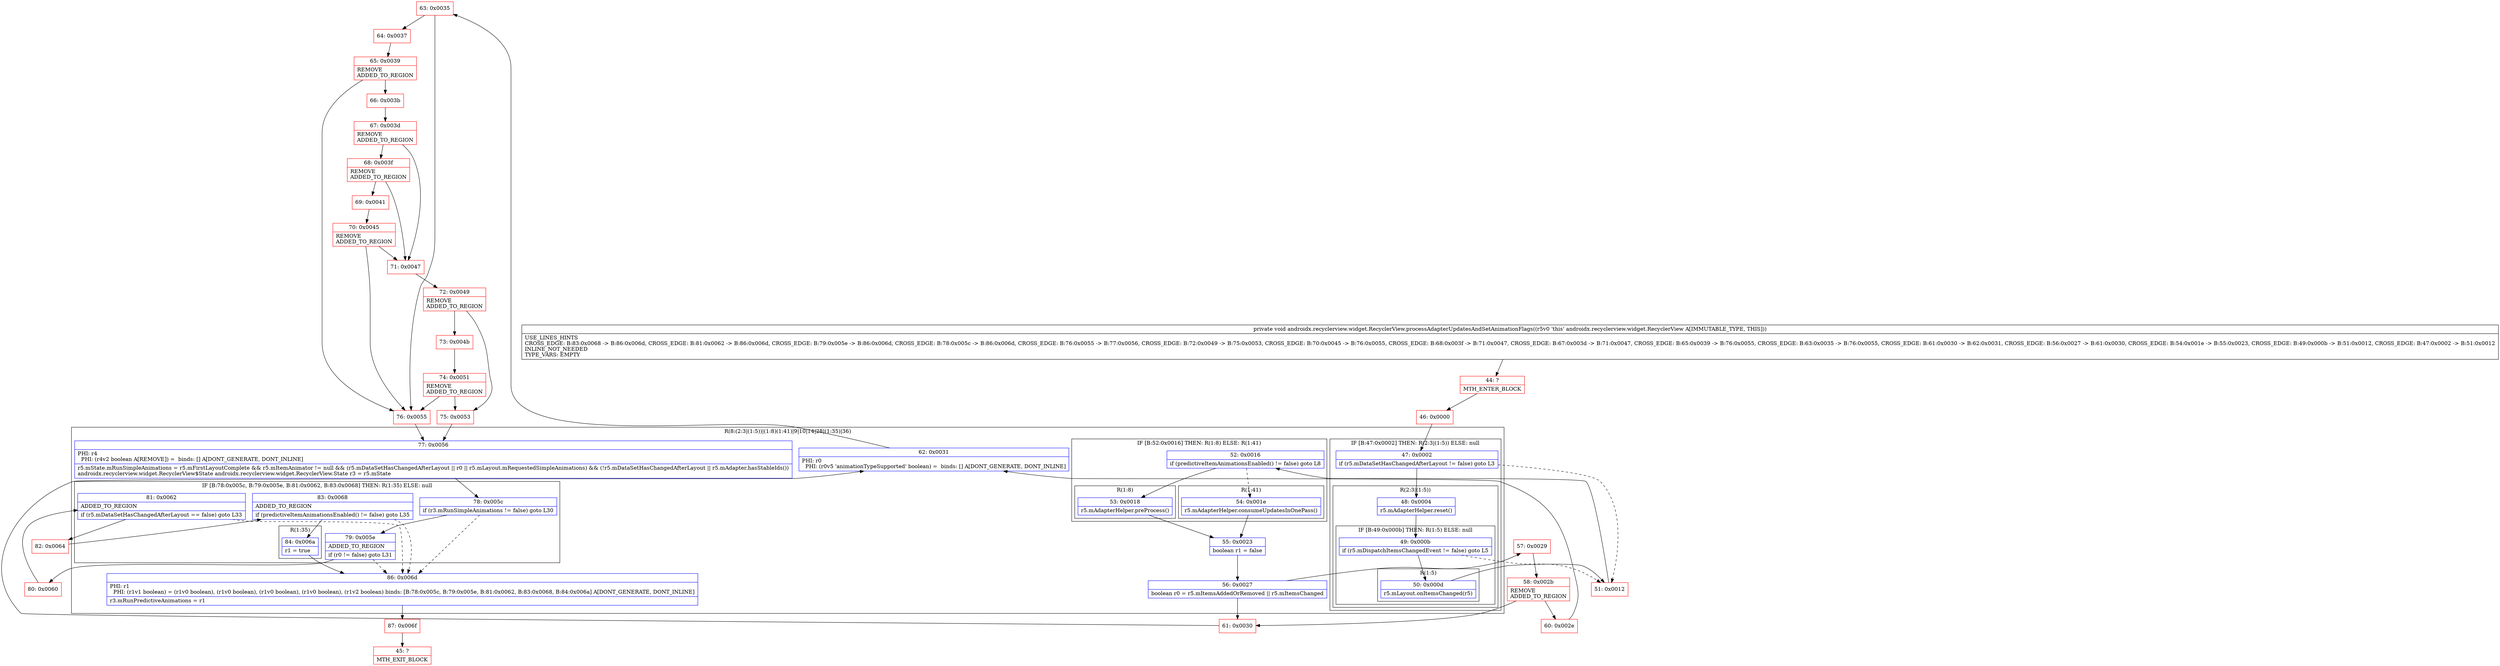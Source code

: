 digraph "CFG forandroidx.recyclerview.widget.RecyclerView.processAdapterUpdatesAndSetAnimationFlags()V" {
subgraph cluster_Region_1374694340 {
label = "R(8:(2:3|(1:5))|(1:8)(1:41)|9|10|14|28|(1:35)|36)";
node [shape=record,color=blue];
subgraph cluster_IfRegion_480212469 {
label = "IF [B:47:0x0002] THEN: R(2:3|(1:5)) ELSE: null";
node [shape=record,color=blue];
Node_47 [shape=record,label="{47\:\ 0x0002|if (r5.mDataSetHasChangedAfterLayout != false) goto L3\l}"];
subgraph cluster_Region_1658683302 {
label = "R(2:3|(1:5))";
node [shape=record,color=blue];
Node_48 [shape=record,label="{48\:\ 0x0004|r5.mAdapterHelper.reset()\l}"];
subgraph cluster_IfRegion_1705181349 {
label = "IF [B:49:0x000b] THEN: R(1:5) ELSE: null";
node [shape=record,color=blue];
Node_49 [shape=record,label="{49\:\ 0x000b|if (r5.mDispatchItemsChangedEvent != false) goto L5\l}"];
subgraph cluster_Region_392815938 {
label = "R(1:5)";
node [shape=record,color=blue];
Node_50 [shape=record,label="{50\:\ 0x000d|r5.mLayout.onItemsChanged(r5)\l}"];
}
}
}
}
subgraph cluster_IfRegion_1891502727 {
label = "IF [B:52:0x0016] THEN: R(1:8) ELSE: R(1:41)";
node [shape=record,color=blue];
Node_52 [shape=record,label="{52\:\ 0x0016|if (predictiveItemAnimationsEnabled() != false) goto L8\l}"];
subgraph cluster_Region_2031582073 {
label = "R(1:8)";
node [shape=record,color=blue];
Node_53 [shape=record,label="{53\:\ 0x0018|r5.mAdapterHelper.preProcess()\l}"];
}
subgraph cluster_Region_72153814 {
label = "R(1:41)";
node [shape=record,color=blue];
Node_54 [shape=record,label="{54\:\ 0x001e|r5.mAdapterHelper.consumeUpdatesInOnePass()\l}"];
}
}
Node_55 [shape=record,label="{55\:\ 0x0023|boolean r1 = false\l}"];
Node_56 [shape=record,label="{56\:\ 0x0027|boolean r0 = r5.mItemsAddedOrRemoved \|\| r5.mItemsChanged\l}"];
Node_62 [shape=record,label="{62\:\ 0x0031|PHI: r0 \l  PHI: (r0v5 'animationTypeSupported' boolean) =  binds: [] A[DONT_GENERATE, DONT_INLINE]\l}"];
Node_77 [shape=record,label="{77\:\ 0x0056|PHI: r4 \l  PHI: (r4v2 boolean A[REMOVE]) =  binds: [] A[DONT_GENERATE, DONT_INLINE]\l|r5.mState.mRunSimpleAnimations = r5.mFirstLayoutComplete && r5.mItemAnimator != null && (r5.mDataSetHasChangedAfterLayout \|\| r0 \|\| r5.mLayout.mRequestedSimpleAnimations) && (!r5.mDataSetHasChangedAfterLayout \|\| r5.mAdapter.hasStableIds())\landroidx.recyclerview.widget.RecyclerView$State androidx.recyclerview.widget.RecyclerView.State r3 = r5.mState\l}"];
subgraph cluster_IfRegion_1689237113 {
label = "IF [B:78:0x005c, B:79:0x005e, B:81:0x0062, B:83:0x0068] THEN: R(1:35) ELSE: null";
node [shape=record,color=blue];
Node_78 [shape=record,label="{78\:\ 0x005c|if (r3.mRunSimpleAnimations != false) goto L30\l}"];
Node_79 [shape=record,label="{79\:\ 0x005e|ADDED_TO_REGION\l|if (r0 != false) goto L31\l}"];
Node_81 [shape=record,label="{81\:\ 0x0062|ADDED_TO_REGION\l|if (r5.mDataSetHasChangedAfterLayout == false) goto L33\l}"];
Node_83 [shape=record,label="{83\:\ 0x0068|ADDED_TO_REGION\l|if (predictiveItemAnimationsEnabled() != false) goto L35\l}"];
subgraph cluster_Region_785633419 {
label = "R(1:35)";
node [shape=record,color=blue];
Node_84 [shape=record,label="{84\:\ 0x006a|r1 = true\l}"];
}
}
Node_86 [shape=record,label="{86\:\ 0x006d|PHI: r1 \l  PHI: (r1v1 boolean) = (r1v0 boolean), (r1v0 boolean), (r1v0 boolean), (r1v0 boolean), (r1v2 boolean) binds: [B:78:0x005c, B:79:0x005e, B:81:0x0062, B:83:0x0068, B:84:0x006a] A[DONT_GENERATE, DONT_INLINE]\l|r3.mRunPredictiveAnimations = r1\l}"];
}
Node_44 [shape=record,color=red,label="{44\:\ ?|MTH_ENTER_BLOCK\l}"];
Node_46 [shape=record,color=red,label="{46\:\ 0x0000}"];
Node_51 [shape=record,color=red,label="{51\:\ 0x0012}"];
Node_57 [shape=record,color=red,label="{57\:\ 0x0029}"];
Node_58 [shape=record,color=red,label="{58\:\ 0x002b|REMOVE\lADDED_TO_REGION\l}"];
Node_60 [shape=record,color=red,label="{60\:\ 0x002e}"];
Node_63 [shape=record,color=red,label="{63\:\ 0x0035}"];
Node_64 [shape=record,color=red,label="{64\:\ 0x0037}"];
Node_65 [shape=record,color=red,label="{65\:\ 0x0039|REMOVE\lADDED_TO_REGION\l}"];
Node_66 [shape=record,color=red,label="{66\:\ 0x003b}"];
Node_67 [shape=record,color=red,label="{67\:\ 0x003d|REMOVE\lADDED_TO_REGION\l}"];
Node_68 [shape=record,color=red,label="{68\:\ 0x003f|REMOVE\lADDED_TO_REGION\l}"];
Node_69 [shape=record,color=red,label="{69\:\ 0x0041}"];
Node_70 [shape=record,color=red,label="{70\:\ 0x0045|REMOVE\lADDED_TO_REGION\l}"];
Node_71 [shape=record,color=red,label="{71\:\ 0x0047}"];
Node_72 [shape=record,color=red,label="{72\:\ 0x0049|REMOVE\lADDED_TO_REGION\l}"];
Node_73 [shape=record,color=red,label="{73\:\ 0x004b}"];
Node_74 [shape=record,color=red,label="{74\:\ 0x0051|REMOVE\lADDED_TO_REGION\l}"];
Node_75 [shape=record,color=red,label="{75\:\ 0x0053}"];
Node_80 [shape=record,color=red,label="{80\:\ 0x0060}"];
Node_82 [shape=record,color=red,label="{82\:\ 0x0064}"];
Node_87 [shape=record,color=red,label="{87\:\ 0x006f}"];
Node_45 [shape=record,color=red,label="{45\:\ ?|MTH_EXIT_BLOCK\l}"];
Node_76 [shape=record,color=red,label="{76\:\ 0x0055}"];
Node_61 [shape=record,color=red,label="{61\:\ 0x0030}"];
MethodNode[shape=record,label="{private void androidx.recyclerview.widget.RecyclerView.processAdapterUpdatesAndSetAnimationFlags((r5v0 'this' androidx.recyclerview.widget.RecyclerView A[IMMUTABLE_TYPE, THIS]))  | USE_LINES_HINTS\lCROSS_EDGE: B:83:0x0068 \-\> B:86:0x006d, CROSS_EDGE: B:81:0x0062 \-\> B:86:0x006d, CROSS_EDGE: B:79:0x005e \-\> B:86:0x006d, CROSS_EDGE: B:78:0x005c \-\> B:86:0x006d, CROSS_EDGE: B:76:0x0055 \-\> B:77:0x0056, CROSS_EDGE: B:72:0x0049 \-\> B:75:0x0053, CROSS_EDGE: B:70:0x0045 \-\> B:76:0x0055, CROSS_EDGE: B:68:0x003f \-\> B:71:0x0047, CROSS_EDGE: B:67:0x003d \-\> B:71:0x0047, CROSS_EDGE: B:65:0x0039 \-\> B:76:0x0055, CROSS_EDGE: B:63:0x0035 \-\> B:76:0x0055, CROSS_EDGE: B:61:0x0030 \-\> B:62:0x0031, CROSS_EDGE: B:56:0x0027 \-\> B:61:0x0030, CROSS_EDGE: B:54:0x001e \-\> B:55:0x0023, CROSS_EDGE: B:49:0x000b \-\> B:51:0x0012, CROSS_EDGE: B:47:0x0002 \-\> B:51:0x0012\lINLINE_NOT_NEEDED\lTYPE_VARS: EMPTY\l}"];
MethodNode -> Node_44;Node_47 -> Node_48;
Node_47 -> Node_51[style=dashed];
Node_48 -> Node_49;
Node_49 -> Node_50;
Node_49 -> Node_51[style=dashed];
Node_50 -> Node_51;
Node_52 -> Node_53;
Node_52 -> Node_54[style=dashed];
Node_53 -> Node_55;
Node_54 -> Node_55;
Node_55 -> Node_56;
Node_56 -> Node_57;
Node_56 -> Node_61;
Node_62 -> Node_63;
Node_77 -> Node_78;
Node_78 -> Node_79;
Node_78 -> Node_86[style=dashed];
Node_79 -> Node_80;
Node_79 -> Node_86[style=dashed];
Node_81 -> Node_82;
Node_81 -> Node_86[style=dashed];
Node_83 -> Node_84;
Node_83 -> Node_86[style=dashed];
Node_84 -> Node_86;
Node_86 -> Node_87;
Node_44 -> Node_46;
Node_46 -> Node_47;
Node_51 -> Node_52;
Node_57 -> Node_58;
Node_58 -> Node_60;
Node_58 -> Node_61;
Node_60 -> Node_62;
Node_63 -> Node_64;
Node_63 -> Node_76;
Node_64 -> Node_65;
Node_65 -> Node_66;
Node_65 -> Node_76;
Node_66 -> Node_67;
Node_67 -> Node_68;
Node_67 -> Node_71;
Node_68 -> Node_69;
Node_68 -> Node_71;
Node_69 -> Node_70;
Node_70 -> Node_71;
Node_70 -> Node_76;
Node_71 -> Node_72;
Node_72 -> Node_73;
Node_72 -> Node_75;
Node_73 -> Node_74;
Node_74 -> Node_75;
Node_74 -> Node_76;
Node_75 -> Node_77;
Node_80 -> Node_81;
Node_82 -> Node_83;
Node_87 -> Node_45;
Node_76 -> Node_77;
Node_61 -> Node_62;
}

